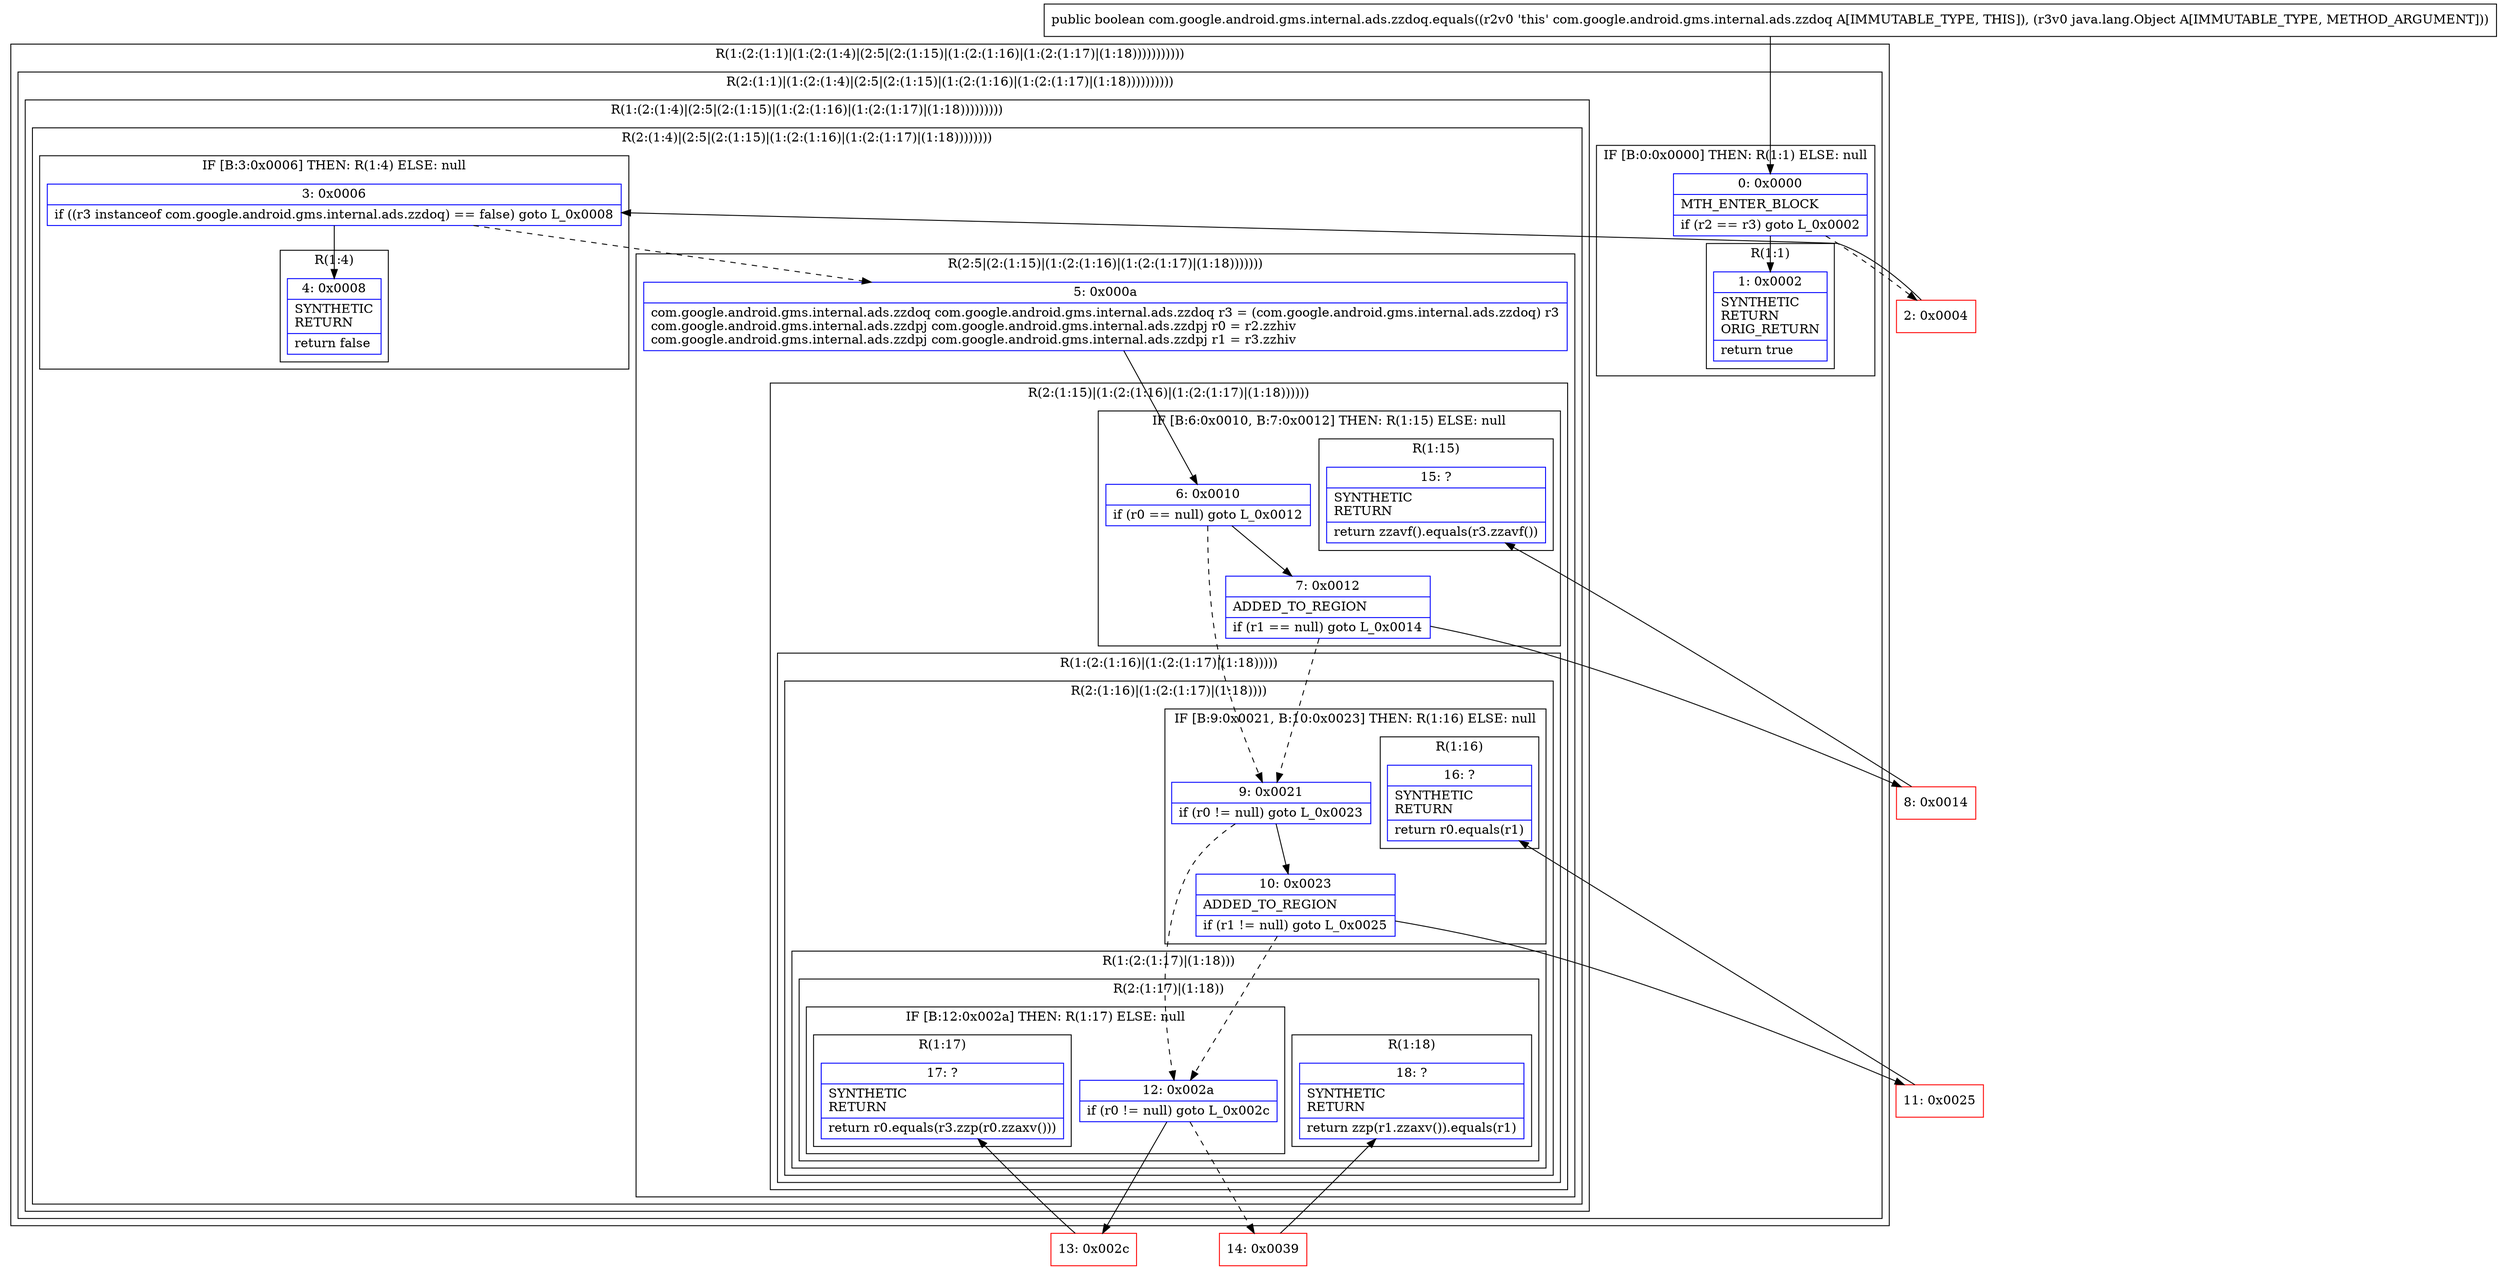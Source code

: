 digraph "CFG forcom.google.android.gms.internal.ads.zzdoq.equals(Ljava\/lang\/Object;)Z" {
subgraph cluster_Region_706128851 {
label = "R(1:(2:(1:1)|(1:(2:(1:4)|(2:5|(2:(1:15)|(1:(2:(1:16)|(1:(2:(1:17)|(1:18)))))))))))";
node [shape=record,color=blue];
subgraph cluster_Region_1774417882 {
label = "R(2:(1:1)|(1:(2:(1:4)|(2:5|(2:(1:15)|(1:(2:(1:16)|(1:(2:(1:17)|(1:18))))))))))";
node [shape=record,color=blue];
subgraph cluster_IfRegion_1404678516 {
label = "IF [B:0:0x0000] THEN: R(1:1) ELSE: null";
node [shape=record,color=blue];
Node_0 [shape=record,label="{0\:\ 0x0000|MTH_ENTER_BLOCK\l|if (r2 == r3) goto L_0x0002\l}"];
subgraph cluster_Region_541800544 {
label = "R(1:1)";
node [shape=record,color=blue];
Node_1 [shape=record,label="{1\:\ 0x0002|SYNTHETIC\lRETURN\lORIG_RETURN\l|return true\l}"];
}
}
subgraph cluster_Region_1058817929 {
label = "R(1:(2:(1:4)|(2:5|(2:(1:15)|(1:(2:(1:16)|(1:(2:(1:17)|(1:18)))))))))";
node [shape=record,color=blue];
subgraph cluster_Region_1293130263 {
label = "R(2:(1:4)|(2:5|(2:(1:15)|(1:(2:(1:16)|(1:(2:(1:17)|(1:18))))))))";
node [shape=record,color=blue];
subgraph cluster_IfRegion_1405071568 {
label = "IF [B:3:0x0006] THEN: R(1:4) ELSE: null";
node [shape=record,color=blue];
Node_3 [shape=record,label="{3\:\ 0x0006|if ((r3 instanceof com.google.android.gms.internal.ads.zzdoq) == false) goto L_0x0008\l}"];
subgraph cluster_Region_709761791 {
label = "R(1:4)";
node [shape=record,color=blue];
Node_4 [shape=record,label="{4\:\ 0x0008|SYNTHETIC\lRETURN\l|return false\l}"];
}
}
subgraph cluster_Region_1981835989 {
label = "R(2:5|(2:(1:15)|(1:(2:(1:16)|(1:(2:(1:17)|(1:18)))))))";
node [shape=record,color=blue];
Node_5 [shape=record,label="{5\:\ 0x000a|com.google.android.gms.internal.ads.zzdoq com.google.android.gms.internal.ads.zzdoq r3 = (com.google.android.gms.internal.ads.zzdoq) r3\lcom.google.android.gms.internal.ads.zzdpj com.google.android.gms.internal.ads.zzdpj r0 = r2.zzhiv\lcom.google.android.gms.internal.ads.zzdpj com.google.android.gms.internal.ads.zzdpj r1 = r3.zzhiv\l}"];
subgraph cluster_Region_2008227888 {
label = "R(2:(1:15)|(1:(2:(1:16)|(1:(2:(1:17)|(1:18))))))";
node [shape=record,color=blue];
subgraph cluster_IfRegion_262745375 {
label = "IF [B:6:0x0010, B:7:0x0012] THEN: R(1:15) ELSE: null";
node [shape=record,color=blue];
Node_6 [shape=record,label="{6\:\ 0x0010|if (r0 == null) goto L_0x0012\l}"];
Node_7 [shape=record,label="{7\:\ 0x0012|ADDED_TO_REGION\l|if (r1 == null) goto L_0x0014\l}"];
subgraph cluster_Region_1443986908 {
label = "R(1:15)";
node [shape=record,color=blue];
Node_15 [shape=record,label="{15\:\ ?|SYNTHETIC\lRETURN\l|return zzavf().equals(r3.zzavf())\l}"];
}
}
subgraph cluster_Region_648138739 {
label = "R(1:(2:(1:16)|(1:(2:(1:17)|(1:18)))))";
node [shape=record,color=blue];
subgraph cluster_Region_146199239 {
label = "R(2:(1:16)|(1:(2:(1:17)|(1:18))))";
node [shape=record,color=blue];
subgraph cluster_IfRegion_2049612029 {
label = "IF [B:9:0x0021, B:10:0x0023] THEN: R(1:16) ELSE: null";
node [shape=record,color=blue];
Node_9 [shape=record,label="{9\:\ 0x0021|if (r0 != null) goto L_0x0023\l}"];
Node_10 [shape=record,label="{10\:\ 0x0023|ADDED_TO_REGION\l|if (r1 != null) goto L_0x0025\l}"];
subgraph cluster_Region_663283193 {
label = "R(1:16)";
node [shape=record,color=blue];
Node_16 [shape=record,label="{16\:\ ?|SYNTHETIC\lRETURN\l|return r0.equals(r1)\l}"];
}
}
subgraph cluster_Region_1391835340 {
label = "R(1:(2:(1:17)|(1:18)))";
node [shape=record,color=blue];
subgraph cluster_Region_1017749506 {
label = "R(2:(1:17)|(1:18))";
node [shape=record,color=blue];
subgraph cluster_IfRegion_1920140171 {
label = "IF [B:12:0x002a] THEN: R(1:17) ELSE: null";
node [shape=record,color=blue];
Node_12 [shape=record,label="{12\:\ 0x002a|if (r0 != null) goto L_0x002c\l}"];
subgraph cluster_Region_873210975 {
label = "R(1:17)";
node [shape=record,color=blue];
Node_17 [shape=record,label="{17\:\ ?|SYNTHETIC\lRETURN\l|return r0.equals(r3.zzp(r0.zzaxv()))\l}"];
}
}
subgraph cluster_Region_888412431 {
label = "R(1:18)";
node [shape=record,color=blue];
Node_18 [shape=record,label="{18\:\ ?|SYNTHETIC\lRETURN\l|return zzp(r1.zzaxv()).equals(r1)\l}"];
}
}
}
}
}
}
}
}
}
}
}
Node_2 [shape=record,color=red,label="{2\:\ 0x0004}"];
Node_8 [shape=record,color=red,label="{8\:\ 0x0014}"];
Node_11 [shape=record,color=red,label="{11\:\ 0x0025}"];
Node_13 [shape=record,color=red,label="{13\:\ 0x002c}"];
Node_14 [shape=record,color=red,label="{14\:\ 0x0039}"];
MethodNode[shape=record,label="{public boolean com.google.android.gms.internal.ads.zzdoq.equals((r2v0 'this' com.google.android.gms.internal.ads.zzdoq A[IMMUTABLE_TYPE, THIS]), (r3v0 java.lang.Object A[IMMUTABLE_TYPE, METHOD_ARGUMENT])) }"];
MethodNode -> Node_0;
Node_0 -> Node_1;
Node_0 -> Node_2[style=dashed];
Node_3 -> Node_4;
Node_3 -> Node_5[style=dashed];
Node_5 -> Node_6;
Node_6 -> Node_7;
Node_6 -> Node_9[style=dashed];
Node_7 -> Node_8;
Node_7 -> Node_9[style=dashed];
Node_9 -> Node_10;
Node_9 -> Node_12[style=dashed];
Node_10 -> Node_11;
Node_10 -> Node_12[style=dashed];
Node_12 -> Node_13;
Node_12 -> Node_14[style=dashed];
Node_2 -> Node_3;
Node_8 -> Node_15;
Node_11 -> Node_16;
Node_13 -> Node_17;
Node_14 -> Node_18;
}

